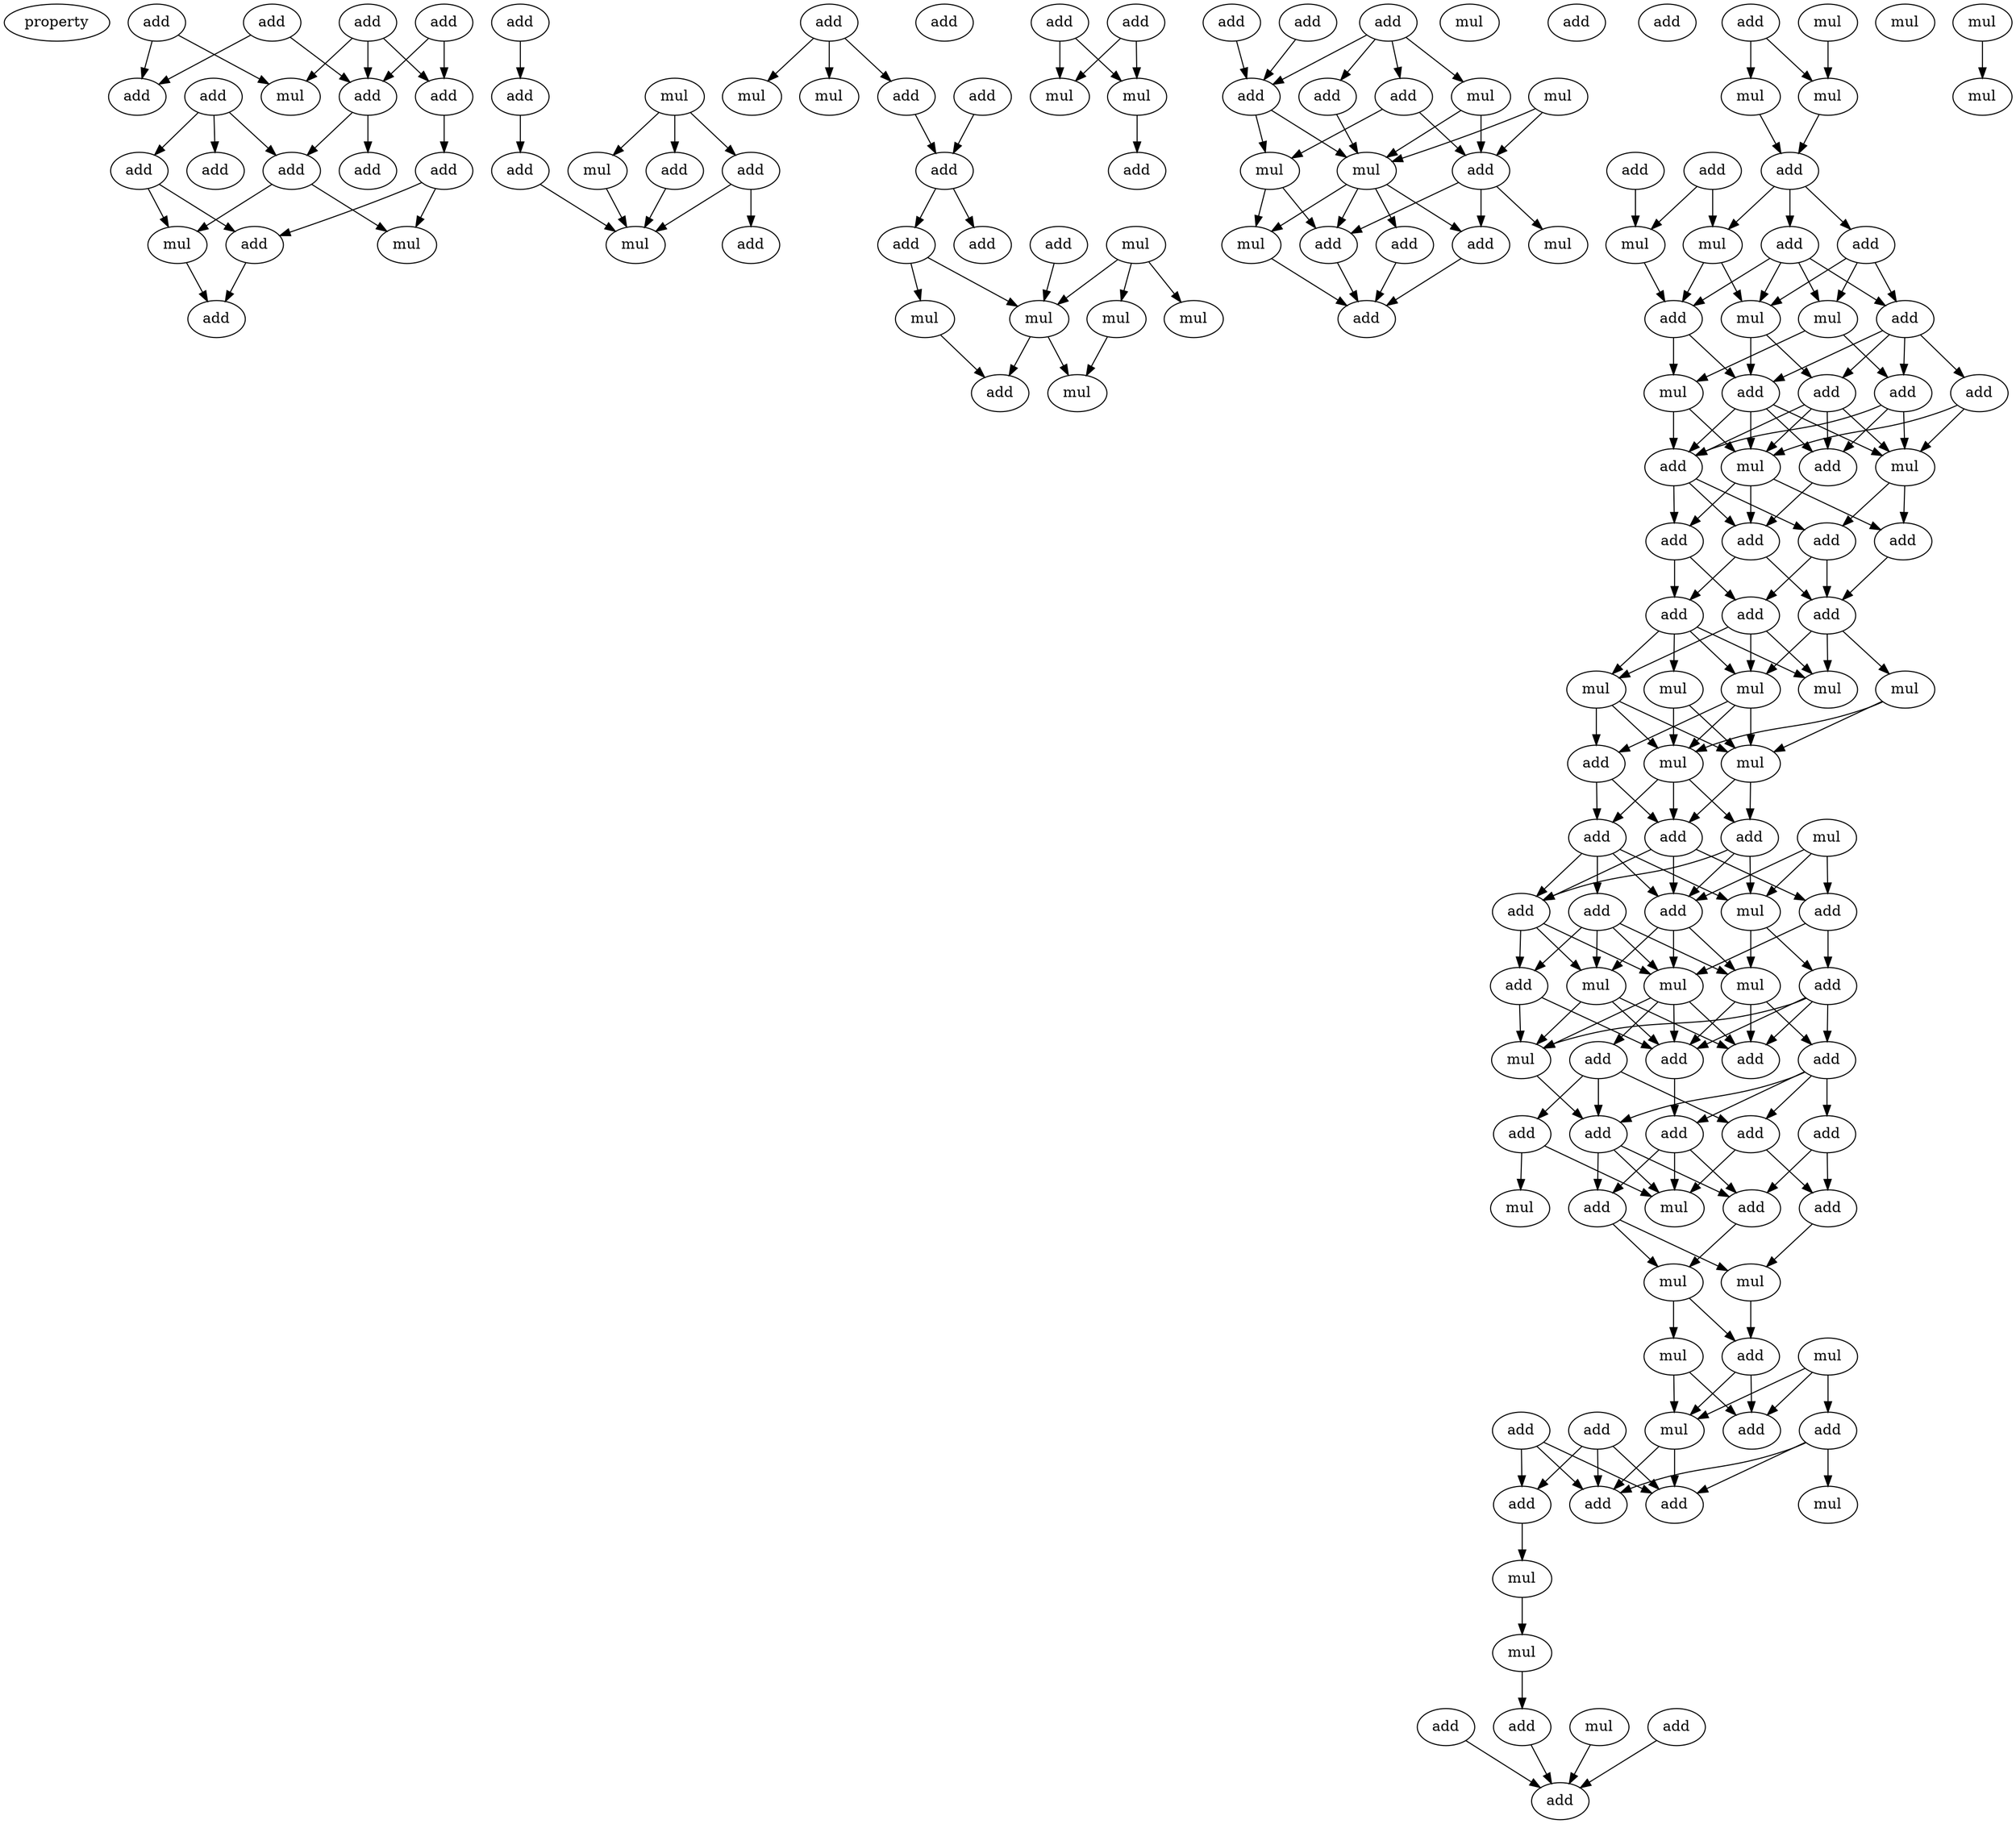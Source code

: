 digraph {
    node [fontcolor=black]
    property [mul=2,lf=1.4]
    0 [ label = add ];
    1 [ label = add ];
    2 [ label = add ];
    3 [ label = add ];
    4 [ label = mul ];
    5 [ label = add ];
    6 [ label = add ];
    7 [ label = add ];
    8 [ label = add ];
    9 [ label = add ];
    10 [ label = add ];
    11 [ label = add ];
    12 [ label = add ];
    13 [ label = add ];
    14 [ label = mul ];
    15 [ label = mul ];
    16 [ label = add ];
    17 [ label = add ];
    18 [ label = add ];
    19 [ label = mul ];
    20 [ label = add ];
    21 [ label = mul ];
    22 [ label = add ];
    23 [ label = add ];
    24 [ label = add ];
    25 [ label = mul ];
    26 [ label = add ];
    27 [ label = add ];
    28 [ label = mul ];
    29 [ label = mul ];
    30 [ label = add ];
    31 [ label = add ];
    32 [ label = add ];
    33 [ label = add ];
    34 [ label = add ];
    35 [ label = add ];
    36 [ label = mul ];
    37 [ label = add ];
    38 [ label = mul ];
    39 [ label = mul ];
    40 [ label = mul ];
    41 [ label = mul ];
    42 [ label = add ];
    43 [ label = mul ];
    44 [ label = add ];
    45 [ label = add ];
    46 [ label = mul ];
    47 [ label = mul ];
    48 [ label = add ];
    49 [ label = add ];
    50 [ label = add ];
    51 [ label = add ];
    52 [ label = mul ];
    53 [ label = add ];
    54 [ label = add ];
    55 [ label = mul ];
    56 [ label = add ];
    57 [ label = mul ];
    58 [ label = mul ];
    59 [ label = add ];
    60 [ label = mul ];
    61 [ label = add ];
    62 [ label = mul ];
    63 [ label = add ];
    64 [ label = add ];
    65 [ label = add ];
    66 [ label = mul ];
    67 [ label = add ];
    68 [ label = add ];
    69 [ label = mul ];
    70 [ label = add ];
    71 [ label = mul ];
    72 [ label = mul ];
    73 [ label = add ];
    74 [ label = add ];
    75 [ label = add ];
    76 [ label = add ];
    77 [ label = add ];
    78 [ label = mul ];
    79 [ label = mul ];
    80 [ label = add ];
    81 [ label = mul ];
    82 [ label = add ];
    83 [ label = mul ];
    84 [ label = add ];
    85 [ label = mul ];
    86 [ label = add ];
    87 [ label = add ];
    88 [ label = add ];
    89 [ label = add ];
    90 [ label = mul ];
    91 [ label = add ];
    92 [ label = mul ];
    93 [ label = add ];
    94 [ label = add ];
    95 [ label = add ];
    96 [ label = add ];
    97 [ label = add ];
    98 [ label = mul ];
    99 [ label = add ];
    100 [ label = add ];
    101 [ label = mul ];
    102 [ label = mul ];
    103 [ label = mul ];
    104 [ label = mul ];
    105 [ label = mul ];
    106 [ label = mul ];
    107 [ label = mul ];
    108 [ label = add ];
    109 [ label = add ];
    110 [ label = mul ];
    111 [ label = add ];
    112 [ label = add ];
    113 [ label = add ];
    114 [ label = add ];
    115 [ label = add ];
    116 [ label = mul ];
    117 [ label = add ];
    118 [ label = mul ];
    119 [ label = mul ];
    120 [ label = add ];
    121 [ label = mul ];
    122 [ label = add ];
    123 [ label = add ];
    124 [ label = add ];
    125 [ label = add ];
    126 [ label = mul ];
    127 [ label = add ];
    128 [ label = add ];
    129 [ label = add ];
    130 [ label = add ];
    131 [ label = add ];
    132 [ label = add ];
    133 [ label = mul ];
    134 [ label = add ];
    135 [ label = add ];
    136 [ label = add ];
    137 [ label = mul ];
    138 [ label = mul ];
    139 [ label = mul ];
    140 [ label = mul ];
    141 [ label = mul ];
    142 [ label = add ];
    143 [ label = add ];
    144 [ label = mul ];
    145 [ label = add ];
    146 [ label = add ];
    147 [ label = add ];
    148 [ label = add ];
    149 [ label = add ];
    150 [ label = mul ];
    151 [ label = add ];
    152 [ label = mul ];
    153 [ label = mul ];
    154 [ label = mul ];
    155 [ label = mul ];
    156 [ label = add ];
    157 [ label = add ];
    158 [ label = mul ];
    159 [ label = add ];
    160 [ label = add ];
    0 -> 4 [ name = 0 ];
    0 -> 6 [ name = 1 ];
    1 -> 5 [ name = 2 ];
    1 -> 8 [ name = 3 ];
    2 -> 4 [ name = 4 ];
    2 -> 5 [ name = 5 ];
    2 -> 8 [ name = 6 ];
    3 -> 6 [ name = 7 ];
    3 -> 8 [ name = 8 ];
    5 -> 12 [ name = 9 ];
    7 -> 9 [ name = 10 ];
    7 -> 10 [ name = 11 ];
    7 -> 13 [ name = 12 ];
    8 -> 11 [ name = 13 ];
    8 -> 13 [ name = 14 ];
    10 -> 14 [ name = 15 ];
    10 -> 16 [ name = 16 ];
    12 -> 15 [ name = 17 ];
    12 -> 16 [ name = 18 ];
    13 -> 14 [ name = 19 ];
    13 -> 15 [ name = 20 ];
    14 -> 17 [ name = 21 ];
    16 -> 17 [ name = 22 ];
    18 -> 20 [ name = 23 ];
    19 -> 21 [ name = 24 ];
    19 -> 23 [ name = 25 ];
    19 -> 24 [ name = 26 ];
    20 -> 22 [ name = 27 ];
    21 -> 25 [ name = 28 ];
    22 -> 25 [ name = 29 ];
    23 -> 25 [ name = 30 ];
    24 -> 25 [ name = 31 ];
    24 -> 26 [ name = 32 ];
    27 -> 28 [ name = 33 ];
    27 -> 29 [ name = 34 ];
    27 -> 31 [ name = 35 ];
    31 -> 33 [ name = 36 ];
    32 -> 33 [ name = 37 ];
    33 -> 34 [ name = 38 ];
    33 -> 37 [ name = 39 ];
    34 -> 39 [ name = 40 ];
    34 -> 41 [ name = 41 ];
    35 -> 41 [ name = 42 ];
    36 -> 38 [ name = 43 ];
    36 -> 40 [ name = 44 ];
    36 -> 41 [ name = 45 ];
    38 -> 43 [ name = 46 ];
    39 -> 42 [ name = 47 ];
    41 -> 42 [ name = 48 ];
    41 -> 43 [ name = 49 ];
    44 -> 46 [ name = 50 ];
    44 -> 47 [ name = 51 ];
    45 -> 46 [ name = 52 ];
    45 -> 47 [ name = 53 ];
    47 -> 48 [ name = 54 ];
    49 -> 54 [ name = 55 ];
    50 -> 54 [ name = 56 ];
    51 -> 52 [ name = 57 ];
    51 -> 53 [ name = 58 ];
    51 -> 54 [ name = 59 ];
    51 -> 56 [ name = 60 ];
    52 -> 57 [ name = 61 ];
    52 -> 59 [ name = 62 ];
    53 -> 58 [ name = 63 ];
    53 -> 59 [ name = 64 ];
    54 -> 57 [ name = 65 ];
    54 -> 58 [ name = 66 ];
    55 -> 57 [ name = 67 ];
    55 -> 59 [ name = 68 ];
    56 -> 57 [ name = 69 ];
    57 -> 60 [ name = 70 ];
    57 -> 61 [ name = 71 ];
    57 -> 63 [ name = 72 ];
    57 -> 64 [ name = 73 ];
    58 -> 60 [ name = 74 ];
    58 -> 63 [ name = 75 ];
    59 -> 61 [ name = 76 ];
    59 -> 62 [ name = 77 ];
    59 -> 63 [ name = 78 ];
    60 -> 65 [ name = 79 ];
    61 -> 65 [ name = 80 ];
    63 -> 65 [ name = 81 ];
    64 -> 65 [ name = 82 ];
    69 -> 72 [ name = 83 ];
    70 -> 71 [ name = 84 ];
    70 -> 72 [ name = 85 ];
    71 -> 74 [ name = 86 ];
    72 -> 74 [ name = 87 ];
    73 -> 78 [ name = 88 ];
    73 -> 79 [ name = 89 ];
    74 -> 76 [ name = 90 ];
    74 -> 77 [ name = 91 ];
    74 -> 79 [ name = 92 ];
    75 -> 78 [ name = 93 ];
    76 -> 80 [ name = 94 ];
    76 -> 81 [ name = 95 ];
    76 -> 83 [ name = 96 ];
    77 -> 80 [ name = 97 ];
    77 -> 81 [ name = 98 ];
    77 -> 82 [ name = 99 ];
    77 -> 83 [ name = 100 ];
    78 -> 82 [ name = 101 ];
    79 -> 81 [ name = 102 ];
    79 -> 82 [ name = 103 ];
    80 -> 84 [ name = 104 ];
    80 -> 86 [ name = 105 ];
    80 -> 87 [ name = 106 ];
    80 -> 88 [ name = 107 ];
    81 -> 86 [ name = 108 ];
    81 -> 88 [ name = 109 ];
    82 -> 85 [ name = 110 ];
    82 -> 88 [ name = 111 ];
    83 -> 85 [ name = 112 ];
    83 -> 87 [ name = 113 ];
    84 -> 90 [ name = 114 ];
    84 -> 92 [ name = 115 ];
    85 -> 91 [ name = 116 ];
    85 -> 92 [ name = 117 ];
    86 -> 89 [ name = 118 ];
    86 -> 90 [ name = 119 ];
    86 -> 91 [ name = 120 ];
    86 -> 92 [ name = 121 ];
    87 -> 89 [ name = 122 ];
    87 -> 90 [ name = 123 ];
    87 -> 91 [ name = 124 ];
    88 -> 89 [ name = 125 ];
    88 -> 90 [ name = 126 ];
    88 -> 91 [ name = 127 ];
    88 -> 92 [ name = 128 ];
    89 -> 95 [ name = 129 ];
    90 -> 93 [ name = 130 ];
    90 -> 94 [ name = 131 ];
    91 -> 93 [ name = 132 ];
    91 -> 95 [ name = 133 ];
    91 -> 96 [ name = 134 ];
    92 -> 94 [ name = 135 ];
    92 -> 95 [ name = 136 ];
    92 -> 96 [ name = 137 ];
    93 -> 99 [ name = 138 ];
    93 -> 100 [ name = 139 ];
    94 -> 99 [ name = 140 ];
    95 -> 97 [ name = 141 ];
    95 -> 99 [ name = 142 ];
    96 -> 97 [ name = 143 ];
    96 -> 100 [ name = 144 ];
    97 -> 102 [ name = 145 ];
    97 -> 103 [ name = 146 ];
    97 -> 104 [ name = 147 ];
    97 -> 105 [ name = 148 ];
    99 -> 101 [ name = 149 ];
    99 -> 102 [ name = 150 ];
    99 -> 105 [ name = 151 ];
    100 -> 102 [ name = 152 ];
    100 -> 103 [ name = 153 ];
    100 -> 105 [ name = 154 ];
    101 -> 106 [ name = 155 ];
    101 -> 107 [ name = 156 ];
    103 -> 106 [ name = 157 ];
    103 -> 107 [ name = 158 ];
    103 -> 108 [ name = 159 ];
    104 -> 106 [ name = 160 ];
    104 -> 107 [ name = 161 ];
    105 -> 106 [ name = 162 ];
    105 -> 107 [ name = 163 ];
    105 -> 108 [ name = 164 ];
    106 -> 109 [ name = 165 ];
    106 -> 111 [ name = 166 ];
    107 -> 109 [ name = 167 ];
    107 -> 111 [ name = 168 ];
    107 -> 112 [ name = 169 ];
    108 -> 111 [ name = 170 ];
    108 -> 112 [ name = 171 ];
    109 -> 113 [ name = 172 ];
    109 -> 114 [ name = 173 ];
    109 -> 116 [ name = 174 ];
    110 -> 113 [ name = 175 ];
    110 -> 116 [ name = 176 ];
    110 -> 117 [ name = 177 ];
    111 -> 113 [ name = 178 ];
    111 -> 114 [ name = 179 ];
    111 -> 117 [ name = 180 ];
    112 -> 113 [ name = 181 ];
    112 -> 114 [ name = 182 ];
    112 -> 115 [ name = 183 ];
    112 -> 116 [ name = 184 ];
    113 -> 118 [ name = 185 ];
    113 -> 119 [ name = 186 ];
    113 -> 121 [ name = 187 ];
    114 -> 118 [ name = 188 ];
    114 -> 120 [ name = 189 ];
    114 -> 121 [ name = 190 ];
    115 -> 118 [ name = 191 ];
    115 -> 119 [ name = 192 ];
    115 -> 120 [ name = 193 ];
    115 -> 121 [ name = 194 ];
    116 -> 119 [ name = 195 ];
    116 -> 122 [ name = 196 ];
    117 -> 118 [ name = 197 ];
    117 -> 122 [ name = 198 ];
    118 -> 123 [ name = 199 ];
    118 -> 125 [ name = 200 ];
    118 -> 126 [ name = 201 ];
    118 -> 127 [ name = 202 ];
    119 -> 123 [ name = 203 ];
    119 -> 124 [ name = 204 ];
    119 -> 127 [ name = 205 ];
    120 -> 126 [ name = 206 ];
    120 -> 127 [ name = 207 ];
    121 -> 123 [ name = 208 ];
    121 -> 126 [ name = 209 ];
    121 -> 127 [ name = 210 ];
    122 -> 123 [ name = 211 ];
    122 -> 124 [ name = 212 ];
    122 -> 126 [ name = 213 ];
    122 -> 127 [ name = 214 ];
    124 -> 128 [ name = 215 ];
    124 -> 129 [ name = 216 ];
    124 -> 130 [ name = 217 ];
    124 -> 132 [ name = 218 ];
    125 -> 130 [ name = 219 ];
    125 -> 131 [ name = 220 ];
    125 -> 132 [ name = 221 ];
    126 -> 130 [ name = 222 ];
    127 -> 129 [ name = 223 ];
    128 -> 135 [ name = 224 ];
    128 -> 136 [ name = 225 ];
    129 -> 133 [ name = 226 ];
    129 -> 134 [ name = 227 ];
    129 -> 135 [ name = 228 ];
    130 -> 133 [ name = 229 ];
    130 -> 134 [ name = 230 ];
    130 -> 135 [ name = 231 ];
    131 -> 133 [ name = 232 ];
    131 -> 137 [ name = 233 ];
    132 -> 133 [ name = 234 ];
    132 -> 136 [ name = 235 ];
    134 -> 138 [ name = 236 ];
    134 -> 139 [ name = 237 ];
    135 -> 138 [ name = 238 ];
    136 -> 139 [ name = 239 ];
    138 -> 141 [ name = 240 ];
    138 -> 142 [ name = 241 ];
    139 -> 142 [ name = 242 ];
    140 -> 143 [ name = 243 ];
    140 -> 144 [ name = 244 ];
    140 -> 147 [ name = 245 ];
    141 -> 143 [ name = 246 ];
    141 -> 144 [ name = 247 ];
    142 -> 143 [ name = 248 ];
    142 -> 144 [ name = 249 ];
    144 -> 148 [ name = 250 ];
    144 -> 149 [ name = 251 ];
    145 -> 148 [ name = 252 ];
    145 -> 149 [ name = 253 ];
    145 -> 151 [ name = 254 ];
    146 -> 148 [ name = 255 ];
    146 -> 149 [ name = 256 ];
    146 -> 151 [ name = 257 ];
    147 -> 148 [ name = 258 ];
    147 -> 149 [ name = 259 ];
    147 -> 150 [ name = 260 ];
    151 -> 152 [ name = 261 ];
    152 -> 153 [ name = 262 ];
    153 -> 157 [ name = 263 ];
    154 -> 155 [ name = 264 ];
    156 -> 160 [ name = 265 ];
    157 -> 160 [ name = 266 ];
    158 -> 160 [ name = 267 ];
    159 -> 160 [ name = 268 ];
}
